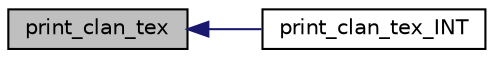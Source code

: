 digraph "print_clan_tex"
{
  edge [fontname="Helvetica",fontsize="10",labelfontname="Helvetica",labelfontsize="10"];
  node [fontname="Helvetica",fontsize="10",shape=record];
  rankdir="LR";
  Node7617 [label="print_clan_tex",height=0.2,width=0.4,color="black", fillcolor="grey75", style="filled", fontcolor="black"];
  Node7617 -> Node7618 [dir="back",color="midnightblue",fontsize="10",style="solid",fontname="Helvetica"];
  Node7618 [label="print_clan_tex_INT",height=0.2,width=0.4,color="black", fillcolor="white", style="filled",URL="$d9/d60/discreta_8h.html#a6940852a56bea54b6b60aa35e5894664"];
}
